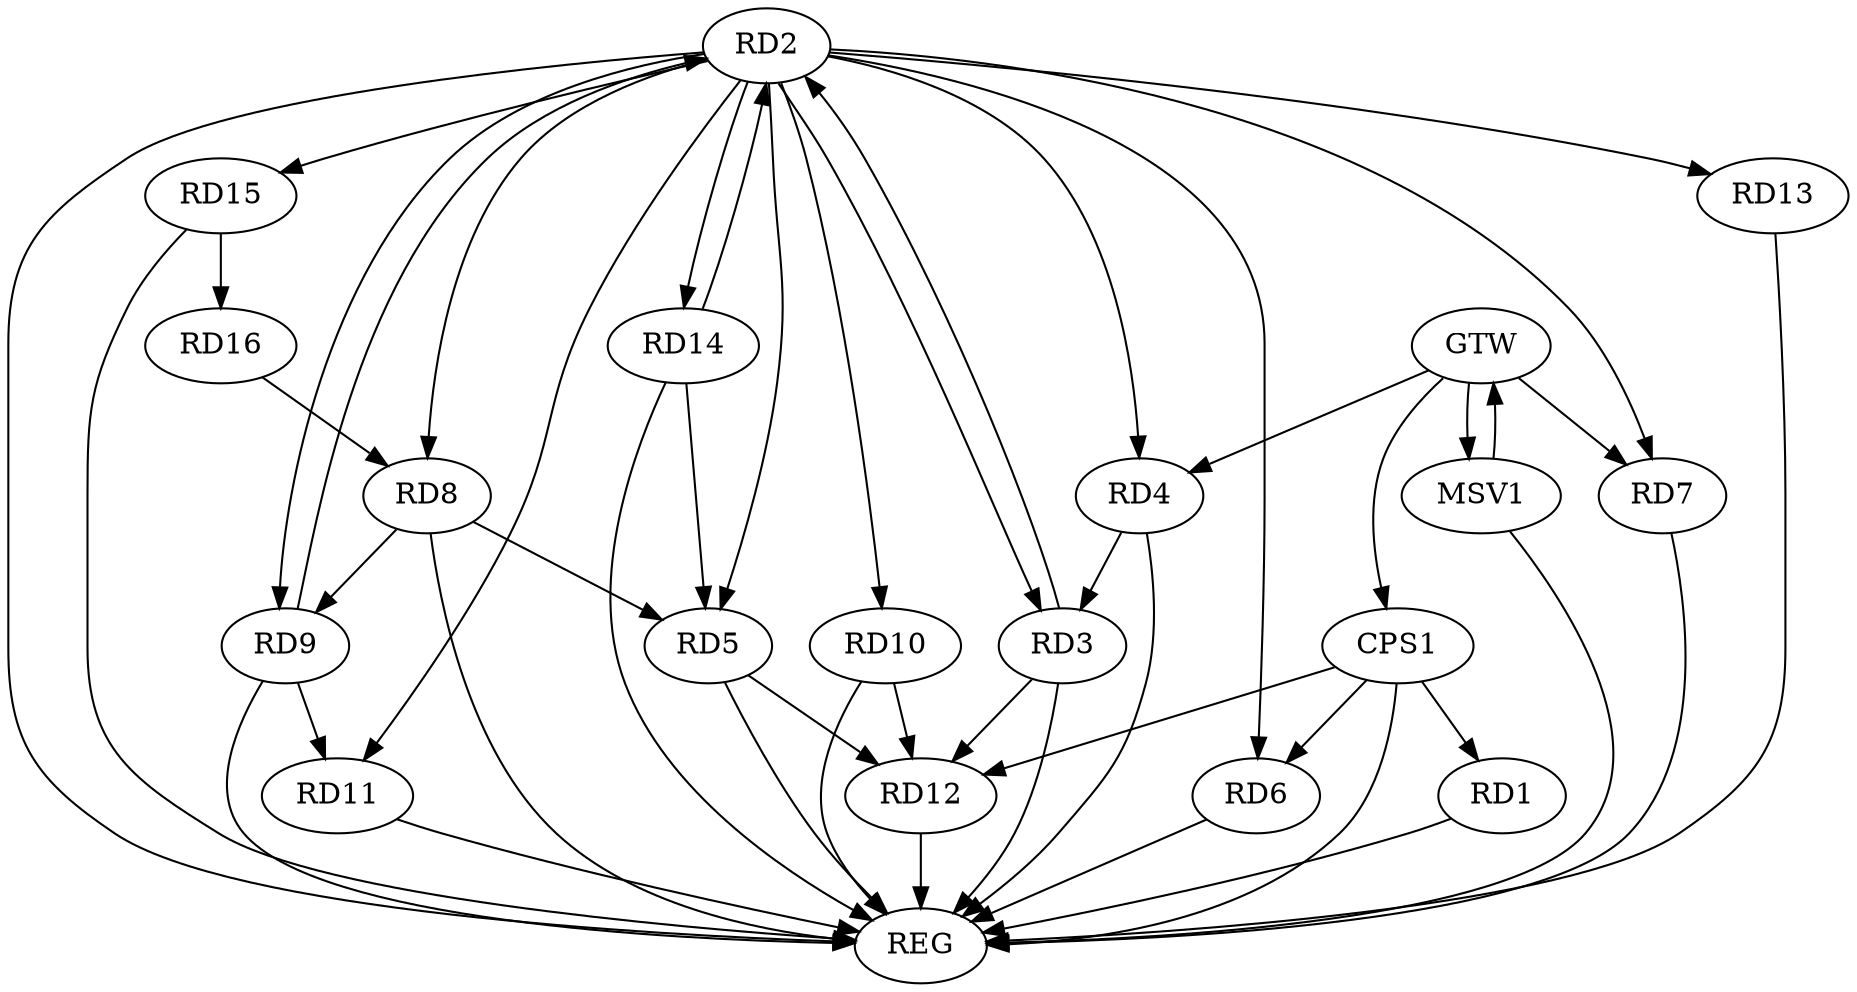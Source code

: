 strict digraph G {
  RD1 [ label="RD1" ];
  RD2 [ label="RD2" ];
  RD3 [ label="RD3" ];
  RD4 [ label="RD4" ];
  RD5 [ label="RD5" ];
  RD6 [ label="RD6" ];
  RD7 [ label="RD7" ];
  RD8 [ label="RD8" ];
  RD9 [ label="RD9" ];
  RD10 [ label="RD10" ];
  RD11 [ label="RD11" ];
  RD12 [ label="RD12" ];
  RD13 [ label="RD13" ];
  RD14 [ label="RD14" ];
  RD15 [ label="RD15" ];
  RD16 [ label="RD16" ];
  CPS1 [ label="CPS1" ];
  GTW [ label="GTW" ];
  REG [ label="REG" ];
  MSV1 [ label="MSV1" ];
  RD3 -> RD2;
  RD2 -> RD5;
  RD2 -> RD8;
  RD9 -> RD2;
  RD14 -> RD2;
  RD2 -> RD15;
  RD4 -> RD3;
  RD3 -> RD12;
  RD8 -> RD5;
  RD5 -> RD12;
  RD14 -> RD5;
  RD8 -> RD9;
  RD16 -> RD8;
  RD9 -> RD11;
  RD10 -> RD12;
  RD15 -> RD16;
  CPS1 -> RD1;
  CPS1 -> RD6;
  CPS1 -> RD12;
  GTW -> RD4;
  GTW -> RD7;
  GTW -> CPS1;
  RD1 -> REG;
  RD2 -> REG;
  RD3 -> REG;
  RD4 -> REG;
  RD5 -> REG;
  RD6 -> REG;
  RD7 -> REG;
  RD8 -> REG;
  RD9 -> REG;
  RD10 -> REG;
  RD11 -> REG;
  RD12 -> REG;
  RD13 -> REG;
  RD14 -> REG;
  RD15 -> REG;
  CPS1 -> REG;
  RD2 -> RD11;
  RD2 -> RD4;
  RD2 -> RD9;
  RD2 -> RD14;
  RD2 -> RD3;
  RD2 -> RD7;
  RD2 -> RD10;
  RD2 -> RD6;
  RD2 -> RD13;
  MSV1 -> GTW;
  GTW -> MSV1;
  MSV1 -> REG;
}
